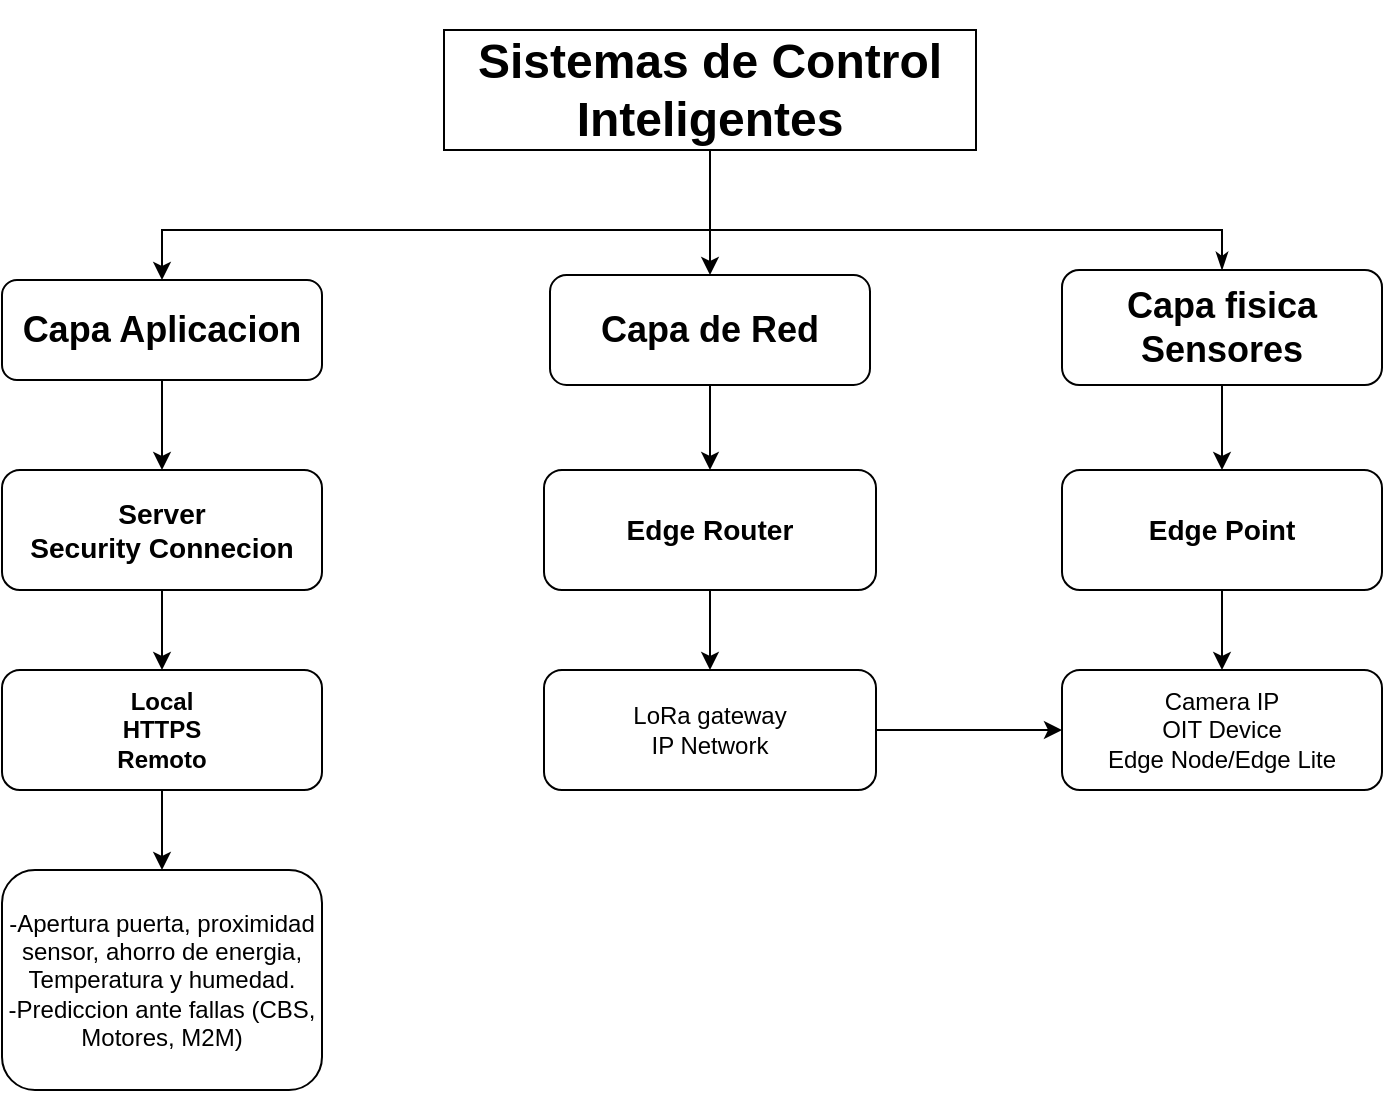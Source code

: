 <mxfile version="13.1.3">
    <diagram id="6hGFLwfOUW9BJ-s0fimq" name="Page-1">
        <mxGraphModel dx="1064" dy="792" grid="1" gridSize="10" guides="1" tooltips="1" connect="1" arrows="1" fold="1" page="1" pageScale="1" pageWidth="827" pageHeight="1169" math="0" shadow="0">
            <root>
                <mxCell id="0"/>
                <mxCell id="1" parent="0"/>
                <mxCell id="19" style="edgeStyle=orthogonalEdgeStyle;rounded=0;orthogonalLoop=1;jettySize=auto;html=1;entryX=0.5;entryY=0;entryDx=0;entryDy=0;" parent="1" source="2" target="4" edge="1">
                    <mxGeometry relative="1" as="geometry"/>
                </mxCell>
                <mxCell id="2" value="&lt;h1&gt;Sistemas de Control Inteligentes&lt;/h1&gt;" style="rounded=0;whiteSpace=wrap;html=1;" parent="1" vertex="1">
                    <mxGeometry x="281" y="40" width="266" height="60" as="geometry"/>
                </mxCell>
                <mxCell id="13" style="edgeStyle=orthogonalEdgeStyle;rounded=0;orthogonalLoop=1;jettySize=auto;html=1;entryX=0.5;entryY=0;entryDx=0;entryDy=0;" parent="1" source="3" target="6" edge="1">
                    <mxGeometry relative="1" as="geometry"/>
                </mxCell>
                <mxCell id="20" style="edgeStyle=orthogonalEdgeStyle;rounded=0;orthogonalLoop=1;jettySize=auto;html=1;endArrow=none;endFill=0;startArrow=classic;startFill=1;" parent="1" source="3" target="2" edge="1">
                    <mxGeometry relative="1" as="geometry">
                        <Array as="points">
                            <mxPoint x="140" y="140"/>
                            <mxPoint x="414" y="140"/>
                        </Array>
                    </mxGeometry>
                </mxCell>
                <mxCell id="3" value="&lt;h2&gt;Capa Aplicacion&lt;/h2&gt;" style="rounded=1;whiteSpace=wrap;html=1;" parent="1" vertex="1">
                    <mxGeometry x="60" y="165" width="160" height="50" as="geometry"/>
                </mxCell>
                <mxCell id="23" style="edgeStyle=orthogonalEdgeStyle;rounded=0;orthogonalLoop=1;jettySize=auto;html=1;entryX=0.5;entryY=0;entryDx=0;entryDy=0;startArrow=none;startFill=0;endArrow=classic;endFill=1;" parent="1" source="4" target="7" edge="1">
                    <mxGeometry relative="1" as="geometry"/>
                </mxCell>
                <mxCell id="4" value="&lt;h2&gt;Capa de Red&lt;/h2&gt;" style="rounded=1;whiteSpace=wrap;html=1;" parent="1" vertex="1">
                    <mxGeometry x="334" y="162.5" width="160" height="55" as="geometry"/>
                </mxCell>
                <mxCell id="22" style="edgeStyle=orthogonalEdgeStyle;rounded=0;orthogonalLoop=1;jettySize=auto;html=1;endArrow=none;endFill=0;startArrow=classicThin;startFill=1;" parent="1" source="5" edge="1">
                    <mxGeometry relative="1" as="geometry">
                        <mxPoint x="410" y="140" as="targetPoint"/>
                        <Array as="points">
                            <mxPoint x="670" y="140"/>
                        </Array>
                    </mxGeometry>
                </mxCell>
                <mxCell id="25" style="edgeStyle=orthogonalEdgeStyle;rounded=0;orthogonalLoop=1;jettySize=auto;html=1;entryX=0.5;entryY=0;entryDx=0;entryDy=0;startArrow=none;startFill=0;endArrow=classic;endFill=1;" parent="1" source="5" target="8" edge="1">
                    <mxGeometry relative="1" as="geometry"/>
                </mxCell>
                <mxCell id="5" value="&lt;h2&gt;Capa fisica Sensores&lt;/h2&gt;" style="rounded=1;whiteSpace=wrap;html=1;" parent="1" vertex="1">
                    <mxGeometry x="590" y="160" width="160" height="57.5" as="geometry"/>
                </mxCell>
                <mxCell id="14" style="edgeStyle=orthogonalEdgeStyle;rounded=0;orthogonalLoop=1;jettySize=auto;html=1;entryX=0.5;entryY=0;entryDx=0;entryDy=0;" parent="1" source="6" target="9" edge="1">
                    <mxGeometry relative="1" as="geometry"/>
                </mxCell>
                <mxCell id="6" value="&lt;h3&gt;Server&lt;br&gt;Security Connecion&lt;/h3&gt;" style="rounded=1;whiteSpace=wrap;html=1;" parent="1" vertex="1">
                    <mxGeometry x="60" y="260" width="160" height="60" as="geometry"/>
                </mxCell>
                <mxCell id="24" style="edgeStyle=orthogonalEdgeStyle;rounded=0;orthogonalLoop=1;jettySize=auto;html=1;entryX=0.5;entryY=0;entryDx=0;entryDy=0;startArrow=none;startFill=0;endArrow=classic;endFill=1;" parent="1" source="7" target="11" edge="1">
                    <mxGeometry relative="1" as="geometry"/>
                </mxCell>
                <mxCell id="7" value="&lt;h3&gt;Edge Router&lt;/h3&gt;" style="rounded=1;whiteSpace=wrap;html=1;" parent="1" vertex="1">
                    <mxGeometry x="331" y="260" width="166" height="60" as="geometry"/>
                </mxCell>
                <mxCell id="26" style="edgeStyle=orthogonalEdgeStyle;rounded=0;orthogonalLoop=1;jettySize=auto;html=1;entryX=0.5;entryY=0;entryDx=0;entryDy=0;startArrow=none;startFill=0;endArrow=classic;endFill=1;" parent="1" source="8" target="12" edge="1">
                    <mxGeometry relative="1" as="geometry"/>
                </mxCell>
                <mxCell id="8" value="&lt;h3&gt;Edge Point&lt;/h3&gt;" style="rounded=1;whiteSpace=wrap;html=1;" parent="1" vertex="1">
                    <mxGeometry x="590" y="260" width="160" height="60" as="geometry"/>
                </mxCell>
                <mxCell id="15" style="edgeStyle=orthogonalEdgeStyle;rounded=0;orthogonalLoop=1;jettySize=auto;html=1;entryX=0.5;entryY=0;entryDx=0;entryDy=0;" parent="1" source="9" target="10" edge="1">
                    <mxGeometry relative="1" as="geometry"/>
                </mxCell>
                <mxCell id="9" value="&lt;h4&gt;Local&lt;br&gt;HTTPS&lt;br&gt;Remoto&lt;/h4&gt;" style="rounded=1;whiteSpace=wrap;html=1;" parent="1" vertex="1">
                    <mxGeometry x="60" y="360" width="160" height="60" as="geometry"/>
                </mxCell>
                <mxCell id="10" value="-Apertura puerta, proximidad sensor, ahorro de energia, Temperatura y humedad.&lt;br&gt;-Prediccion ante fallas (CBS, Motores, M2M)" style="rounded=1;whiteSpace=wrap;html=1;" parent="1" vertex="1">
                    <mxGeometry x="60" y="460" width="160" height="110" as="geometry"/>
                </mxCell>
                <mxCell id="27" style="edgeStyle=orthogonalEdgeStyle;rounded=0;orthogonalLoop=1;jettySize=auto;html=1;entryX=0;entryY=0.5;entryDx=0;entryDy=0;startArrow=none;startFill=0;endArrow=classic;endFill=1;" parent="1" source="11" target="12" edge="1">
                    <mxGeometry relative="1" as="geometry"/>
                </mxCell>
                <mxCell id="11" value="LoRa gateway&lt;br&gt;IP Network" style="rounded=1;whiteSpace=wrap;html=1;" parent="1" vertex="1">
                    <mxGeometry x="331" y="360" width="166" height="60" as="geometry"/>
                </mxCell>
                <mxCell id="12" value="Camera IP&lt;br&gt;OIT Device&lt;br&gt;Edge Node/Edge Lite" style="rounded=1;whiteSpace=wrap;html=1;" parent="1" vertex="1">
                    <mxGeometry x="590" y="360" width="160" height="60" as="geometry"/>
                </mxCell>
            </root>
        </mxGraphModel>
    </diagram>
</mxfile>